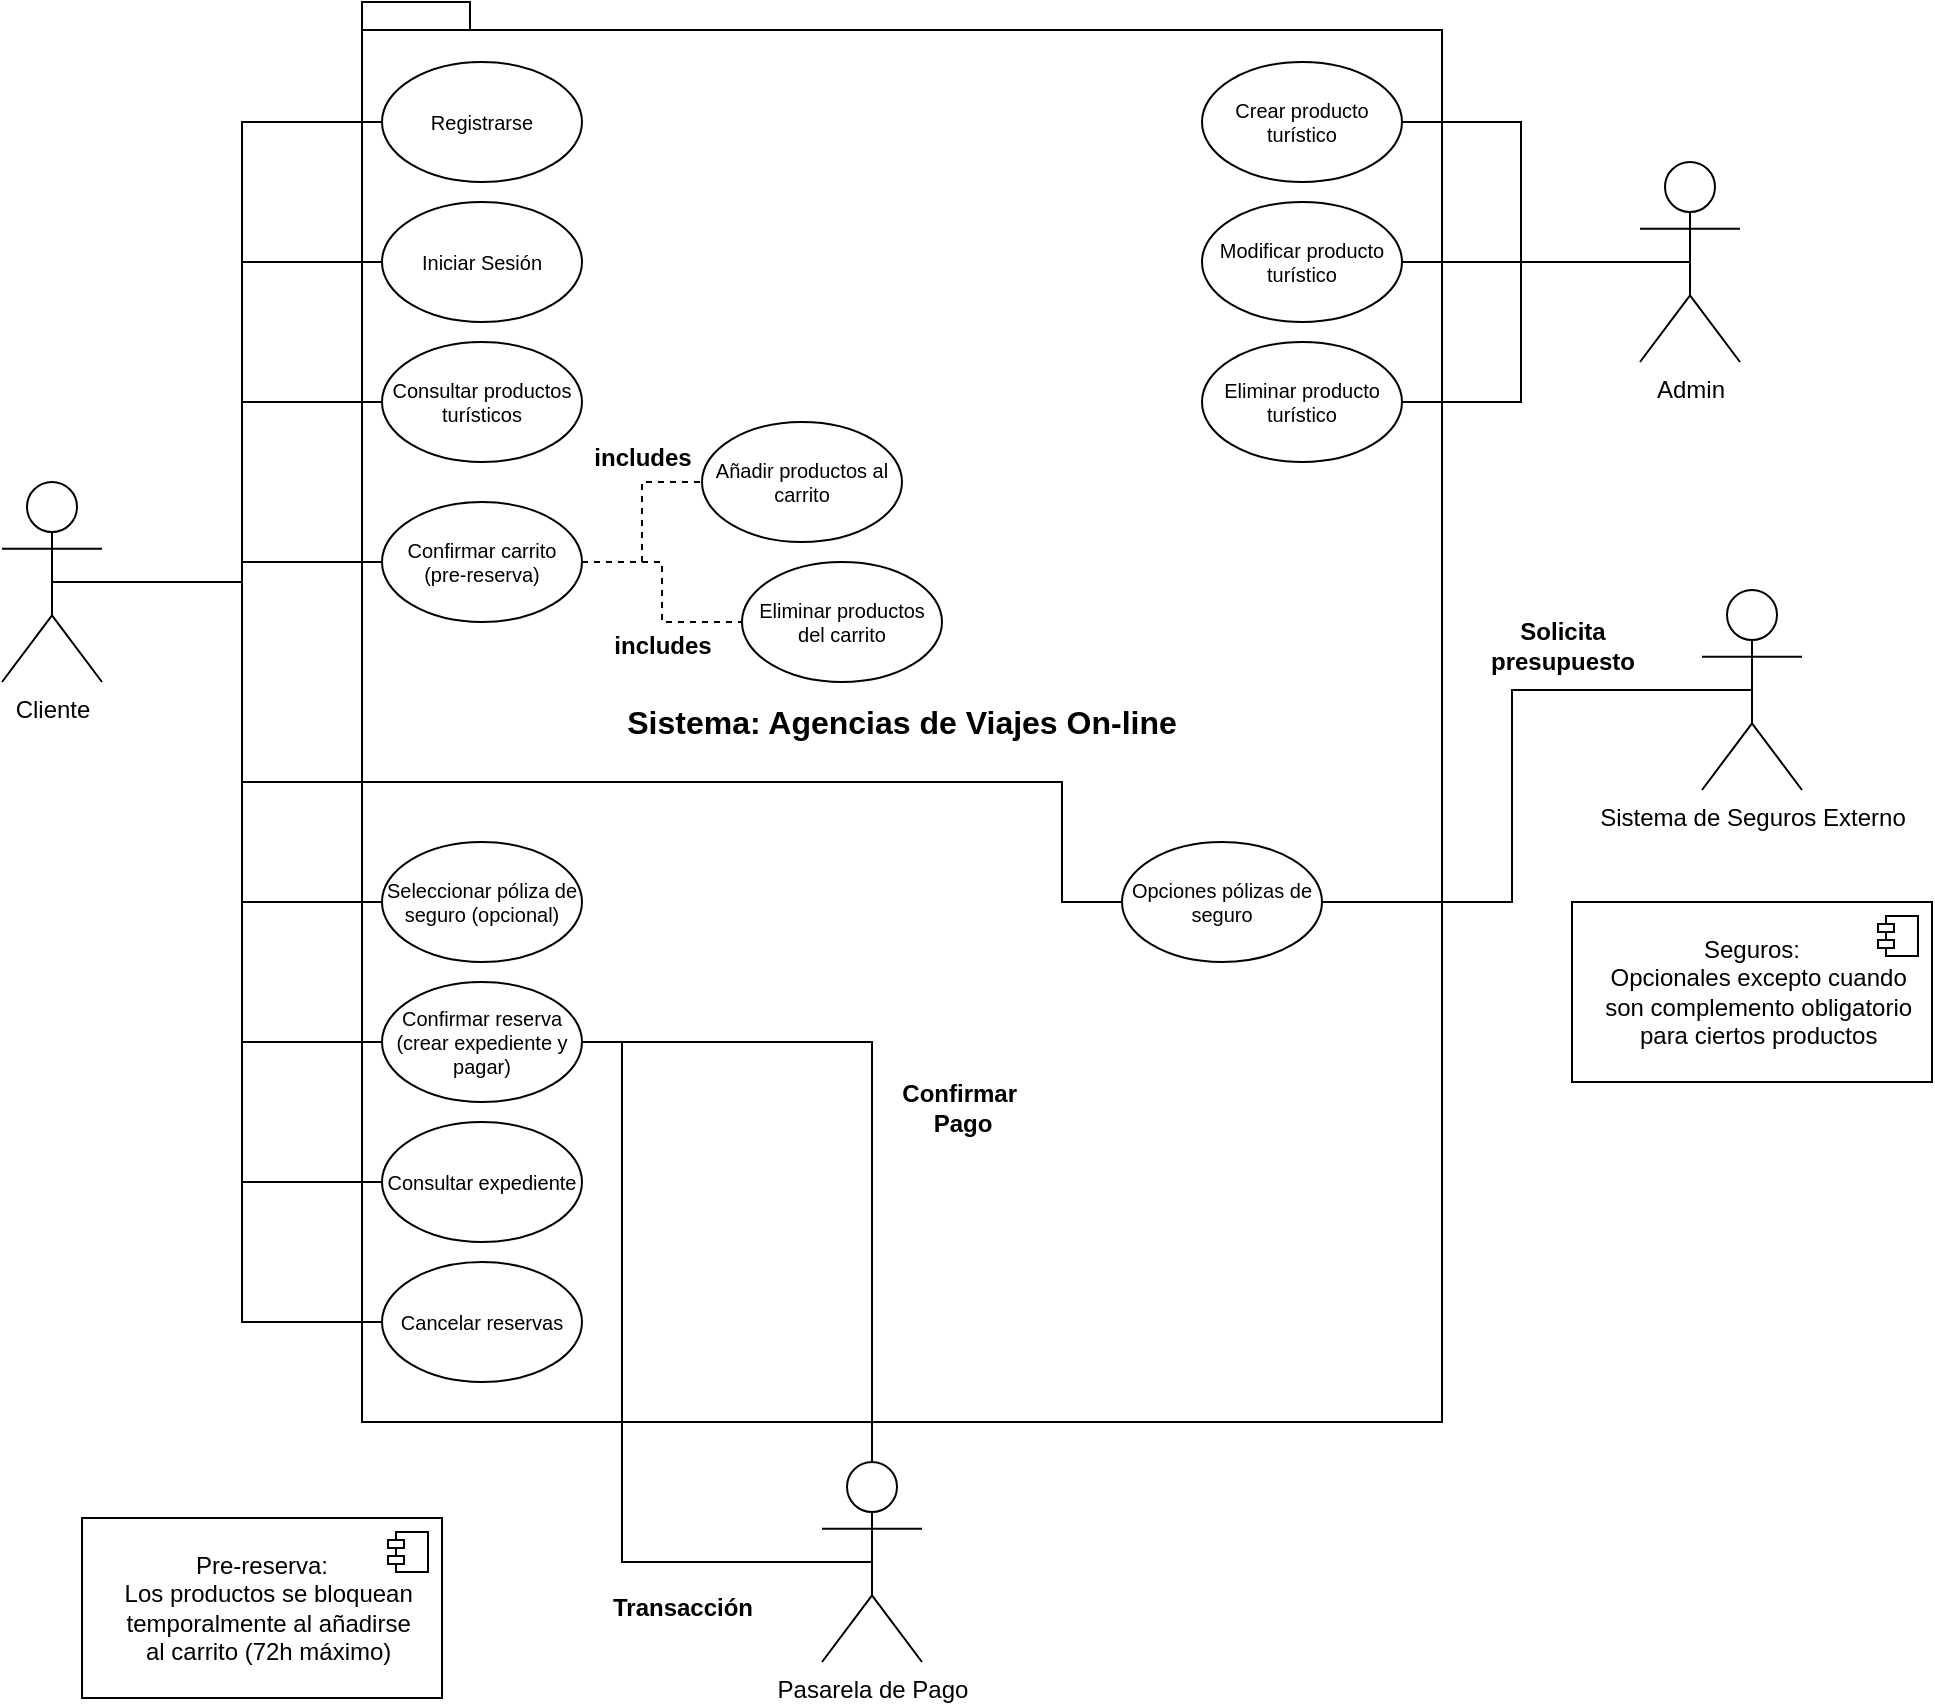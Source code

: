 <mxfile version="26.2.14">
  <diagram name="Página-1" id="dAbh26XUbbhlyx9BKG3H">
    <mxGraphModel dx="1171" dy="1623" grid="1" gridSize="10" guides="1" tooltips="1" connect="1" arrows="1" fold="1" page="1" pageScale="1" pageWidth="827" pageHeight="1169" math="0" shadow="0">
      <root>
        <mxCell id="0" />
        <mxCell id="1" parent="0" />
        <mxCell id="u501a1g8dIi9VbA374N--18" value="&lt;font style=&quot;font-size: 16px;&quot;&gt;Sistema: Agencias de Viajes On-line&lt;/font&gt;" style="shape=folder;fontStyle=1;spacingTop=10;tabWidth=40;tabHeight=14;tabPosition=left;html=1;whiteSpace=wrap;" parent="1" vertex="1">
          <mxGeometry x="450" y="160" width="540" height="710" as="geometry" />
        </mxCell>
        <mxCell id="u501a1g8dIi9VbA374N--1" value="Cliente" style="shape=umlActor;verticalLabelPosition=bottom;verticalAlign=top;html=1;" parent="1" vertex="1">
          <mxGeometry x="270" y="400" width="50" height="100" as="geometry" />
        </mxCell>
        <mxCell id="u501a1g8dIi9VbA374N--3" value="" style="endArrow=none;html=1;edgeStyle=orthogonalEdgeStyle;rounded=0;exitX=0.5;exitY=0.5;exitDx=0;exitDy=0;exitPerimeter=0;entryX=0;entryY=0.5;entryDx=0;entryDy=0;" parent="1" source="u501a1g8dIi9VbA374N--1" target="u501a1g8dIi9VbA374N--2" edge="1">
          <mxGeometry relative="1" as="geometry">
            <mxPoint x="190" y="580" as="sourcePoint" />
            <mxPoint x="160" y="570" as="targetPoint" />
          </mxGeometry>
        </mxCell>
        <mxCell id="u501a1g8dIi9VbA374N--26" value="" style="endArrow=none;html=1;edgeStyle=orthogonalEdgeStyle;rounded=0;exitX=0.5;exitY=0.5;exitDx=0;exitDy=0;exitPerimeter=0;entryX=0;entryY=0.5;entryDx=0;entryDy=0;" parent="1" source="u501a1g8dIi9VbA374N--1" target="u501a1g8dIi9VbA374N--15" edge="1">
          <mxGeometry relative="1" as="geometry">
            <mxPoint x="230" y="720" as="sourcePoint" />
            <mxPoint x="390" y="720" as="targetPoint" />
          </mxGeometry>
        </mxCell>
        <mxCell id="u501a1g8dIi9VbA374N--29" value="" style="endArrow=none;html=1;edgeStyle=orthogonalEdgeStyle;rounded=0;exitX=0.5;exitY=0.5;exitDx=0;exitDy=0;exitPerimeter=0;entryX=0;entryY=0.5;entryDx=0;entryDy=0;" parent="1" source="u501a1g8dIi9VbA374N--1" target="u501a1g8dIi9VbA374N--16" edge="1">
          <mxGeometry relative="1" as="geometry">
            <mxPoint x="230" y="620" as="sourcePoint" />
            <mxPoint x="390" y="620" as="targetPoint" />
          </mxGeometry>
        </mxCell>
        <mxCell id="u501a1g8dIi9VbA374N--32" value="" style="endArrow=none;html=1;edgeStyle=orthogonalEdgeStyle;rounded=0;exitX=0.5;exitY=0.5;exitDx=0;exitDy=0;exitPerimeter=0;entryX=0;entryY=0.5;entryDx=0;entryDy=0;" parent="1" source="u501a1g8dIi9VbA374N--1" target="u501a1g8dIi9VbA374N--8" edge="1">
          <mxGeometry relative="1" as="geometry">
            <mxPoint x="230" y="620" as="sourcePoint" />
            <mxPoint x="390" y="620" as="targetPoint" />
          </mxGeometry>
        </mxCell>
        <mxCell id="u501a1g8dIi9VbA374N--35" value="" style="endArrow=none;html=1;edgeStyle=orthogonalEdgeStyle;rounded=0;exitX=0.5;exitY=0.5;exitDx=0;exitDy=0;exitPerimeter=0;entryX=0;entryY=0.5;entryDx=0;entryDy=0;" parent="1" source="u501a1g8dIi9VbA374N--1" target="u501a1g8dIi9VbA374N--9" edge="1">
          <mxGeometry relative="1" as="geometry">
            <mxPoint x="230" y="620" as="sourcePoint" />
            <mxPoint x="390" y="620" as="targetPoint" />
          </mxGeometry>
        </mxCell>
        <mxCell id="u501a1g8dIi9VbA374N--41" value="" style="endArrow=none;html=1;edgeStyle=orthogonalEdgeStyle;rounded=0;exitX=0.5;exitY=0.5;exitDx=0;exitDy=0;exitPerimeter=0;entryX=0;entryY=0.5;entryDx=0;entryDy=0;" parent="1" source="u501a1g8dIi9VbA374N--1" target="u501a1g8dIi9VbA374N--11" edge="1">
          <mxGeometry relative="1" as="geometry">
            <mxPoint x="230" y="620" as="sourcePoint" />
            <mxPoint x="390" y="620" as="targetPoint" />
          </mxGeometry>
        </mxCell>
        <mxCell id="u501a1g8dIi9VbA374N--44" value="" style="endArrow=none;html=1;edgeStyle=orthogonalEdgeStyle;rounded=0;exitX=1;exitY=0.5;exitDx=0;exitDy=0;entryX=0;entryY=0.5;entryDx=0;entryDy=0;dashed=1;" parent="1" source="u501a1g8dIi9VbA374N--11" target="u501a1g8dIi9VbA374N--12" edge="1">
          <mxGeometry relative="1" as="geometry">
            <mxPoint x="230" y="620" as="sourcePoint" />
            <mxPoint x="390" y="620" as="targetPoint" />
          </mxGeometry>
        </mxCell>
        <mxCell id="u501a1g8dIi9VbA374N--47" value="" style="endArrow=none;html=1;edgeStyle=orthogonalEdgeStyle;rounded=0;entryX=0;entryY=0.5;entryDx=0;entryDy=0;exitX=1;exitY=0.5;exitDx=0;exitDy=0;dashed=1;" parent="1" source="u501a1g8dIi9VbA374N--11" target="u501a1g8dIi9VbA374N--13" edge="1">
          <mxGeometry relative="1" as="geometry">
            <mxPoint x="570" y="580" as="sourcePoint" />
            <mxPoint x="390" y="620" as="targetPoint" />
          </mxGeometry>
        </mxCell>
        <mxCell id="u501a1g8dIi9VbA374N--50" value="" style="endArrow=none;html=1;edgeStyle=orthogonalEdgeStyle;rounded=0;exitX=0.5;exitY=0.5;exitDx=0;exitDy=0;exitPerimeter=0;entryX=0;entryY=0.5;entryDx=0;entryDy=0;" parent="1" source="u501a1g8dIi9VbA374N--1" target="u501a1g8dIi9VbA374N--14" edge="1">
          <mxGeometry relative="1" as="geometry">
            <mxPoint x="230" y="620" as="sourcePoint" />
            <mxPoint x="390" y="620" as="targetPoint" />
          </mxGeometry>
        </mxCell>
        <mxCell id="u501a1g8dIi9VbA374N--53" value="" style="endArrow=none;html=1;edgeStyle=orthogonalEdgeStyle;rounded=0;exitX=0.5;exitY=0.5;exitDx=0;exitDy=0;exitPerimeter=0;entryX=0;entryY=0.5;entryDx=0;entryDy=0;" parent="1" source="u501a1g8dIi9VbA374N--1" target="u501a1g8dIi9VbA374N--17" edge="1">
          <mxGeometry relative="1" as="geometry">
            <mxPoint y="780" as="sourcePoint" />
            <mxPoint x="160" y="780" as="targetPoint" />
          </mxGeometry>
        </mxCell>
        <mxCell id="u501a1g8dIi9VbA374N--60" value="Admin" style="shape=umlActor;verticalLabelPosition=bottom;verticalAlign=top;html=1;" parent="1" vertex="1">
          <mxGeometry x="1089" y="240" width="50" height="100" as="geometry" />
        </mxCell>
        <mxCell id="u501a1g8dIi9VbA374N--61" value="" style="endArrow=none;html=1;edgeStyle=orthogonalEdgeStyle;rounded=0;exitX=0.5;exitY=0.5;exitDx=0;exitDy=0;exitPerimeter=0;entryX=1;entryY=0.5;entryDx=0;entryDy=0;" parent="1" source="u501a1g8dIi9VbA374N--60" target="u501a1g8dIi9VbA374N--58" edge="1">
          <mxGeometry relative="1" as="geometry">
            <mxPoint x="489" y="410" as="sourcePoint" />
            <mxPoint x="649" y="410" as="targetPoint" />
          </mxGeometry>
        </mxCell>
        <mxCell id="u501a1g8dIi9VbA374N--64" value="" style="endArrow=none;html=1;edgeStyle=orthogonalEdgeStyle;rounded=0;exitX=0.5;exitY=0.5;exitDx=0;exitDy=0;exitPerimeter=0;" parent="1" source="u501a1g8dIi9VbA374N--60" target="u501a1g8dIi9VbA374N--59" edge="1">
          <mxGeometry relative="1" as="geometry">
            <mxPoint x="489" y="410" as="sourcePoint" />
            <mxPoint x="649" y="410" as="targetPoint" />
          </mxGeometry>
        </mxCell>
        <mxCell id="u501a1g8dIi9VbA374N--67" value="" style="endArrow=none;html=1;edgeStyle=orthogonalEdgeStyle;rounded=0;exitX=0.5;exitY=0.5;exitDx=0;exitDy=0;exitPerimeter=0;" parent="1" source="u501a1g8dIi9VbA374N--60" target="u501a1g8dIi9VbA374N--57" edge="1">
          <mxGeometry relative="1" as="geometry">
            <mxPoint x="489" y="410" as="sourcePoint" />
            <mxPoint x="649" y="410" as="targetPoint" />
          </mxGeometry>
        </mxCell>
        <mxCell id="u501a1g8dIi9VbA374N--70" value="" style="group" parent="1" vertex="1" connectable="0">
          <mxGeometry x="870" y="190" width="100" height="200" as="geometry" />
        </mxCell>
        <mxCell id="u501a1g8dIi9VbA374N--57" value=" Crear producto turístico" style="ellipse;whiteSpace=wrap;html=1;fontSize=10;" parent="u501a1g8dIi9VbA374N--70" vertex="1">
          <mxGeometry width="100" height="60" as="geometry" />
        </mxCell>
        <mxCell id="u501a1g8dIi9VbA374N--58" value="Eliminar producto turístico" style="ellipse;whiteSpace=wrap;html=1;fontSize=10;" parent="u501a1g8dIi9VbA374N--70" vertex="1">
          <mxGeometry y="140" width="100" height="60" as="geometry" />
        </mxCell>
        <mxCell id="u501a1g8dIi9VbA374N--59" value="Modificar producto turístico" style="ellipse;whiteSpace=wrap;html=1;fontSize=10;" parent="u501a1g8dIi9VbA374N--70" vertex="1">
          <mxGeometry y="70" width="100" height="60" as="geometry" />
        </mxCell>
        <mxCell id="u501a1g8dIi9VbA374N--72" value="Pasarela de Pago" style="shape=umlActor;verticalLabelPosition=bottom;verticalAlign=top;html=1;" parent="1" vertex="1">
          <mxGeometry x="680" y="890" width="50" height="100" as="geometry" />
        </mxCell>
        <mxCell id="u501a1g8dIi9VbA374N--89" style="edgeStyle=orthogonalEdgeStyle;rounded=0;orthogonalLoop=1;jettySize=auto;html=1;exitX=0.5;exitY=0.5;exitDx=0;exitDy=0;exitPerimeter=0;entryX=1;entryY=0.5;entryDx=0;entryDy=0;endArrow=none;startFill=0;" parent="1" source="u501a1g8dIi9VbA374N--76" target="u501a1g8dIi9VbA374N--84" edge="1">
          <mxGeometry relative="1" as="geometry" />
        </mxCell>
        <mxCell id="u501a1g8dIi9VbA374N--76" value="Sistema de Seguros Externo" style="shape=umlActor;verticalLabelPosition=bottom;verticalAlign=top;html=1;" parent="1" vertex="1">
          <mxGeometry x="1120" y="454" width="50" height="100" as="geometry" />
        </mxCell>
        <mxCell id="u501a1g8dIi9VbA374N--84" value="Opciones pólizas de seguro" style="ellipse;whiteSpace=wrap;html=1;fontSize=10;" parent="1" vertex="1">
          <mxGeometry x="830" y="580" width="100" height="60" as="geometry" />
        </mxCell>
        <mxCell id="hFwj0l5tquSx6kl4ppBS-1" value="" style="endArrow=none;endFill=1;endSize=12;html=1;rounded=0;exitX=1;exitY=0.5;exitDx=0;exitDy=0;entryX=0.5;entryY=0;entryDx=0;entryDy=0;entryPerimeter=0;startFill=0;" edge="1" parent="1" source="u501a1g8dIi9VbA374N--8" target="u501a1g8dIi9VbA374N--72">
          <mxGeometry width="160" relative="1" as="geometry">
            <mxPoint x="650" y="660" as="sourcePoint" />
            <mxPoint x="810" y="660" as="targetPoint" />
            <Array as="points">
              <mxPoint x="705" y="680" />
            </Array>
          </mxGeometry>
        </mxCell>
        <mxCell id="hFwj0l5tquSx6kl4ppBS-2" value="" style="endArrow=none;endFill=1;endSize=12;html=1;rounded=0;startFill=0;exitX=0.5;exitY=0.5;exitDx=0;exitDy=0;exitPerimeter=0;" edge="1" parent="1" source="u501a1g8dIi9VbA374N--72">
          <mxGeometry width="160" relative="1" as="geometry">
            <mxPoint x="620" y="1050" as="sourcePoint" />
            <mxPoint x="580" y="680" as="targetPoint" />
            <Array as="points">
              <mxPoint x="580" y="940" />
            </Array>
          </mxGeometry>
        </mxCell>
        <mxCell id="hFwj0l5tquSx6kl4ppBS-3" value="Transacción" style="text;align=center;fontStyle=1;verticalAlign=middle;spacingLeft=3;spacingRight=3;strokeColor=none;rotatable=0;points=[[0,0.5],[1,0.5]];portConstraint=eastwest;html=1;" vertex="1" parent="1">
          <mxGeometry x="570" y="950" width="80" height="26" as="geometry" />
        </mxCell>
        <mxCell id="hFwj0l5tquSx6kl4ppBS-4" value="Confirmar&amp;nbsp;&lt;div&gt;Pago&lt;/div&gt;" style="text;align=center;fontStyle=1;verticalAlign=middle;spacingLeft=3;spacingRight=3;strokeColor=none;rotatable=0;points=[[0,0.5],[1,0.5]];portConstraint=eastwest;html=1;" vertex="1" parent="1">
          <mxGeometry x="710" y="700" width="80" height="26" as="geometry" />
        </mxCell>
        <mxCell id="u501a1g8dIi9VbA374N--2" value="Registrarse" style="ellipse;whiteSpace=wrap;html=1;fontSize=10;" parent="1" vertex="1">
          <mxGeometry x="460" y="190" width="100" height="60" as="geometry" />
        </mxCell>
        <mxCell id="u501a1g8dIi9VbA374N--8" value="Confirmar reserva (crear expediente y pagar)" style="ellipse;whiteSpace=wrap;html=1;fontSize=10;" parent="1" vertex="1">
          <mxGeometry x="460" y="650" width="100" height="60" as="geometry" />
        </mxCell>
        <mxCell id="u501a1g8dIi9VbA374N--9" value="Seleccionar póliza de seguro (opcional)" style="ellipse;whiteSpace=wrap;html=1;fontSize=10;" parent="1" vertex="1">
          <mxGeometry x="460" y="580" width="100" height="60" as="geometry" />
        </mxCell>
        <mxCell id="u501a1g8dIi9VbA374N--11" value="Confirmar carrito (pre-reserva)" style="ellipse;whiteSpace=wrap;html=1;fontSize=10;" parent="1" vertex="1">
          <mxGeometry x="460" y="410" width="100" height="60" as="geometry" />
        </mxCell>
        <mxCell id="u501a1g8dIi9VbA374N--12" value="Eliminar productos del carrito" style="ellipse;whiteSpace=wrap;html=1;fontSize=10;" parent="1" vertex="1">
          <mxGeometry x="640" y="440" width="100" height="60" as="geometry" />
        </mxCell>
        <mxCell id="u501a1g8dIi9VbA374N--13" value="Añadir productos al carrito" style="ellipse;whiteSpace=wrap;html=1;fontSize=10;" parent="1" vertex="1">
          <mxGeometry x="620" y="370" width="100" height="60" as="geometry" />
        </mxCell>
        <mxCell id="u501a1g8dIi9VbA374N--14" value="Consultar productos turísticos" style="ellipse;whiteSpace=wrap;html=1;fontSize=10;" parent="1" vertex="1">
          <mxGeometry x="460" y="330" width="100" height="60" as="geometry" />
        </mxCell>
        <mxCell id="u501a1g8dIi9VbA374N--15" value="Iniciar Sesión" style="ellipse;whiteSpace=wrap;html=1;fontSize=10;" parent="1" vertex="1">
          <mxGeometry x="460" y="260" width="100" height="60" as="geometry" />
        </mxCell>
        <mxCell id="u501a1g8dIi9VbA374N--16" value="Consultar expediente" style="ellipse;whiteSpace=wrap;html=1;fontSize=10;" parent="1" vertex="1">
          <mxGeometry x="460" y="720" width="100" height="60" as="geometry" />
        </mxCell>
        <mxCell id="u501a1g8dIi9VbA374N--17" value="Cancelar reservas" style="ellipse;whiteSpace=wrap;html=1;fontSize=10;" parent="1" vertex="1">
          <mxGeometry x="460" y="790" width="100" height="60" as="geometry" />
        </mxCell>
        <mxCell id="hFwj0l5tquSx6kl4ppBS-5" value="includes" style="text;align=center;fontStyle=1;verticalAlign=middle;spacingLeft=3;spacingRight=3;strokeColor=none;rotatable=0;points=[[0,0.5],[1,0.5]];portConstraint=eastwest;html=1;" vertex="1" parent="1">
          <mxGeometry x="560" y="474" width="80" height="15" as="geometry" />
        </mxCell>
        <mxCell id="hFwj0l5tquSx6kl4ppBS-7" value="includes" style="text;align=center;fontStyle=1;verticalAlign=middle;spacingLeft=3;spacingRight=3;strokeColor=none;rotatable=0;points=[[0,0.5],[1,0.5]];portConstraint=eastwest;html=1;" vertex="1" parent="1">
          <mxGeometry x="550" y="380" width="80" height="15" as="geometry" />
        </mxCell>
        <mxCell id="hFwj0l5tquSx6kl4ppBS-8" style="edgeStyle=orthogonalEdgeStyle;rounded=0;orthogonalLoop=1;jettySize=auto;html=1;exitX=0.5;exitY=0.5;exitDx=0;exitDy=0;exitPerimeter=0;entryX=0;entryY=0.5;entryDx=0;entryDy=0;endArrow=none;startFill=0;" edge="1" parent="1" source="u501a1g8dIi9VbA374N--1" target="u501a1g8dIi9VbA374N--84">
          <mxGeometry relative="1" as="geometry">
            <mxPoint x="1355" y="534" as="sourcePoint" />
            <mxPoint x="1100" y="534" as="targetPoint" />
            <Array as="points">
              <mxPoint x="390" y="450" />
              <mxPoint x="390" y="550" />
              <mxPoint x="800" y="550" />
              <mxPoint x="800" y="610" />
            </Array>
          </mxGeometry>
        </mxCell>
        <mxCell id="hFwj0l5tquSx6kl4ppBS-9" value="Solicita&lt;div&gt;presupuesto&lt;/div&gt;" style="text;align=center;fontStyle=1;verticalAlign=middle;spacingLeft=3;spacingRight=3;strokeColor=none;rotatable=0;points=[[0,0.5],[1,0.5]];portConstraint=eastwest;html=1;" vertex="1" parent="1">
          <mxGeometry x="1010" y="468.5" width="80" height="26" as="geometry" />
        </mxCell>
        <mxCell id="hFwj0l5tquSx6kl4ppBS-10" value="&lt;div&gt;Seguros:&lt;/div&gt;&lt;div&gt;&amp;nbsp; Opcionales excepto cuando&lt;/div&gt;&lt;div&gt;&amp;nbsp; son complemento obligatorio&lt;/div&gt;&lt;div&gt;&amp;nbsp; para ciertos productos&lt;/div&gt;" style="html=1;dropTarget=0;whiteSpace=wrap;" vertex="1" parent="1">
          <mxGeometry x="1055" y="610" width="180" height="90" as="geometry" />
        </mxCell>
        <mxCell id="hFwj0l5tquSx6kl4ppBS-11" value="" style="shape=module;jettyWidth=8;jettyHeight=4;" vertex="1" parent="hFwj0l5tquSx6kl4ppBS-10">
          <mxGeometry x="1" width="20" height="20" relative="1" as="geometry">
            <mxPoint x="-27" y="7" as="offset" />
          </mxGeometry>
        </mxCell>
        <mxCell id="hFwj0l5tquSx6kl4ppBS-12" value="&lt;div&gt;Pre-reserva:&lt;/div&gt;&lt;div&gt;&amp;nbsp; Los productos se bloquean&lt;/div&gt;&lt;div&gt;&amp;nbsp; temporalmente al añadirse&lt;/div&gt;&lt;div&gt;&amp;nbsp; al carrito (72h máximo)&lt;/div&gt;" style="html=1;dropTarget=0;whiteSpace=wrap;" vertex="1" parent="1">
          <mxGeometry x="310" y="918" width="180" height="90" as="geometry" />
        </mxCell>
        <mxCell id="hFwj0l5tquSx6kl4ppBS-13" value="" style="shape=module;jettyWidth=8;jettyHeight=4;" vertex="1" parent="hFwj0l5tquSx6kl4ppBS-12">
          <mxGeometry x="1" width="20" height="20" relative="1" as="geometry">
            <mxPoint x="-27" y="7" as="offset" />
          </mxGeometry>
        </mxCell>
      </root>
    </mxGraphModel>
  </diagram>
</mxfile>
